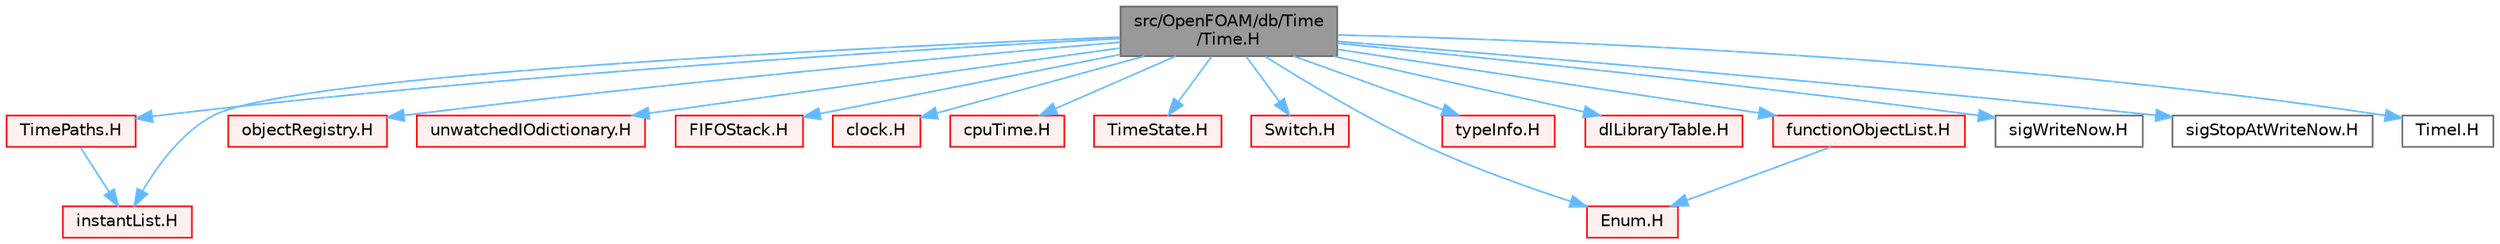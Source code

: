 digraph "src/OpenFOAM/db/Time/Time.H"
{
 // LATEX_PDF_SIZE
  bgcolor="transparent";
  edge [fontname=Helvetica,fontsize=10,labelfontname=Helvetica,labelfontsize=10];
  node [fontname=Helvetica,fontsize=10,shape=box,height=0.2,width=0.4];
  Node1 [id="Node000001",label="src/OpenFOAM/db/Time\l/Time.H",height=0.2,width=0.4,color="gray40", fillcolor="grey60", style="filled", fontcolor="black",tooltip=" "];
  Node1 -> Node2 [id="edge1_Node000001_Node000002",color="steelblue1",style="solid",tooltip=" "];
  Node2 [id="Node000002",label="TimePaths.H",height=0.2,width=0.4,color="red", fillcolor="#FFF0F0", style="filled",URL="$TimePaths_8H.html",tooltip=" "];
  Node2 -> Node17 [id="edge2_Node000002_Node000017",color="steelblue1",style="solid",tooltip=" "];
  Node17 [id="Node000017",label="instantList.H",height=0.2,width=0.4,color="red", fillcolor="#FFF0F0", style="filled",URL="$instantList_8H.html",tooltip=" "];
  Node1 -> Node92 [id="edge3_Node000001_Node000092",color="steelblue1",style="solid",tooltip=" "];
  Node92 [id="Node000092",label="objectRegistry.H",height=0.2,width=0.4,color="red", fillcolor="#FFF0F0", style="filled",URL="$objectRegistry_8H.html",tooltip=" "];
  Node1 -> Node156 [id="edge4_Node000001_Node000156",color="steelblue1",style="solid",tooltip=" "];
  Node156 [id="Node000156",label="unwatchedIOdictionary.H",height=0.2,width=0.4,color="red", fillcolor="#FFF0F0", style="filled",URL="$unwatchedIOdictionary_8H.html",tooltip=" "];
  Node1 -> Node169 [id="edge5_Node000001_Node000169",color="steelblue1",style="solid",tooltip=" "];
  Node169 [id="Node000169",label="FIFOStack.H",height=0.2,width=0.4,color="red", fillcolor="#FFF0F0", style="filled",URL="$FIFOStack_8H.html",tooltip=" "];
  Node1 -> Node170 [id="edge6_Node000001_Node000170",color="steelblue1",style="solid",tooltip=" "];
  Node170 [id="Node000170",label="clock.H",height=0.2,width=0.4,color="red", fillcolor="#FFF0F0", style="filled",URL="$clock_8H.html",tooltip=" "];
  Node1 -> Node172 [id="edge7_Node000001_Node000172",color="steelblue1",style="solid",tooltip=" "];
  Node172 [id="Node000172",label="cpuTime.H",height=0.2,width=0.4,color="red", fillcolor="#FFF0F0", style="filled",URL="$cpuTime_8H.html",tooltip=" "];
  Node1 -> Node176 [id="edge8_Node000001_Node000176",color="steelblue1",style="solid",tooltip=" "];
  Node176 [id="Node000176",label="TimeState.H",height=0.2,width=0.4,color="red", fillcolor="#FFF0F0", style="filled",URL="$TimeState_8H.html",tooltip=" "];
  Node1 -> Node236 [id="edge9_Node000001_Node000236",color="steelblue1",style="solid",tooltip=" "];
  Node236 [id="Node000236",label="Switch.H",height=0.2,width=0.4,color="red", fillcolor="#FFF0F0", style="filled",URL="$Switch_8H.html",tooltip=" "];
  Node1 -> Node17 [id="edge10_Node000001_Node000017",color="steelblue1",style="solid",tooltip=" "];
  Node1 -> Node121 [id="edge11_Node000001_Node000121",color="steelblue1",style="solid",tooltip=" "];
  Node121 [id="Node000121",label="Enum.H",height=0.2,width=0.4,color="red", fillcolor="#FFF0F0", style="filled",URL="$Enum_8H.html",tooltip=" "];
  Node1 -> Node115 [id="edge12_Node000001_Node000115",color="steelblue1",style="solid",tooltip=" "];
  Node115 [id="Node000115",label="typeInfo.H",height=0.2,width=0.4,color="red", fillcolor="#FFF0F0", style="filled",URL="$typeInfo_8H.html",tooltip=" "];
  Node1 -> Node237 [id="edge13_Node000001_Node000237",color="steelblue1",style="solid",tooltip=" "];
  Node237 [id="Node000237",label="dlLibraryTable.H",height=0.2,width=0.4,color="red", fillcolor="#FFF0F0", style="filled",URL="$dlLibraryTable_8H.html",tooltip=" "];
  Node1 -> Node238 [id="edge14_Node000001_Node000238",color="steelblue1",style="solid",tooltip=" "];
  Node238 [id="Node000238",label="functionObjectList.H",height=0.2,width=0.4,color="red", fillcolor="#FFF0F0", style="filled",URL="$functionObjectList_8H.html",tooltip=" "];
  Node238 -> Node121 [id="edge15_Node000238_Node000121",color="steelblue1",style="solid",tooltip=" "];
  Node1 -> Node244 [id="edge16_Node000001_Node000244",color="steelblue1",style="solid",tooltip=" "];
  Node244 [id="Node000244",label="sigWriteNow.H",height=0.2,width=0.4,color="grey40", fillcolor="white", style="filled",URL="$sigWriteNow_8H.html",tooltip=" "];
  Node1 -> Node245 [id="edge17_Node000001_Node000245",color="steelblue1",style="solid",tooltip=" "];
  Node245 [id="Node000245",label="sigStopAtWriteNow.H",height=0.2,width=0.4,color="grey40", fillcolor="white", style="filled",URL="$sigStopAtWriteNow_8H.html",tooltip=" "];
  Node1 -> Node246 [id="edge18_Node000001_Node000246",color="steelblue1",style="solid",tooltip=" "];
  Node246 [id="Node000246",label="TimeI.H",height=0.2,width=0.4,color="grey40", fillcolor="white", style="filled",URL="$TimeI_8H.html",tooltip=" "];
}

